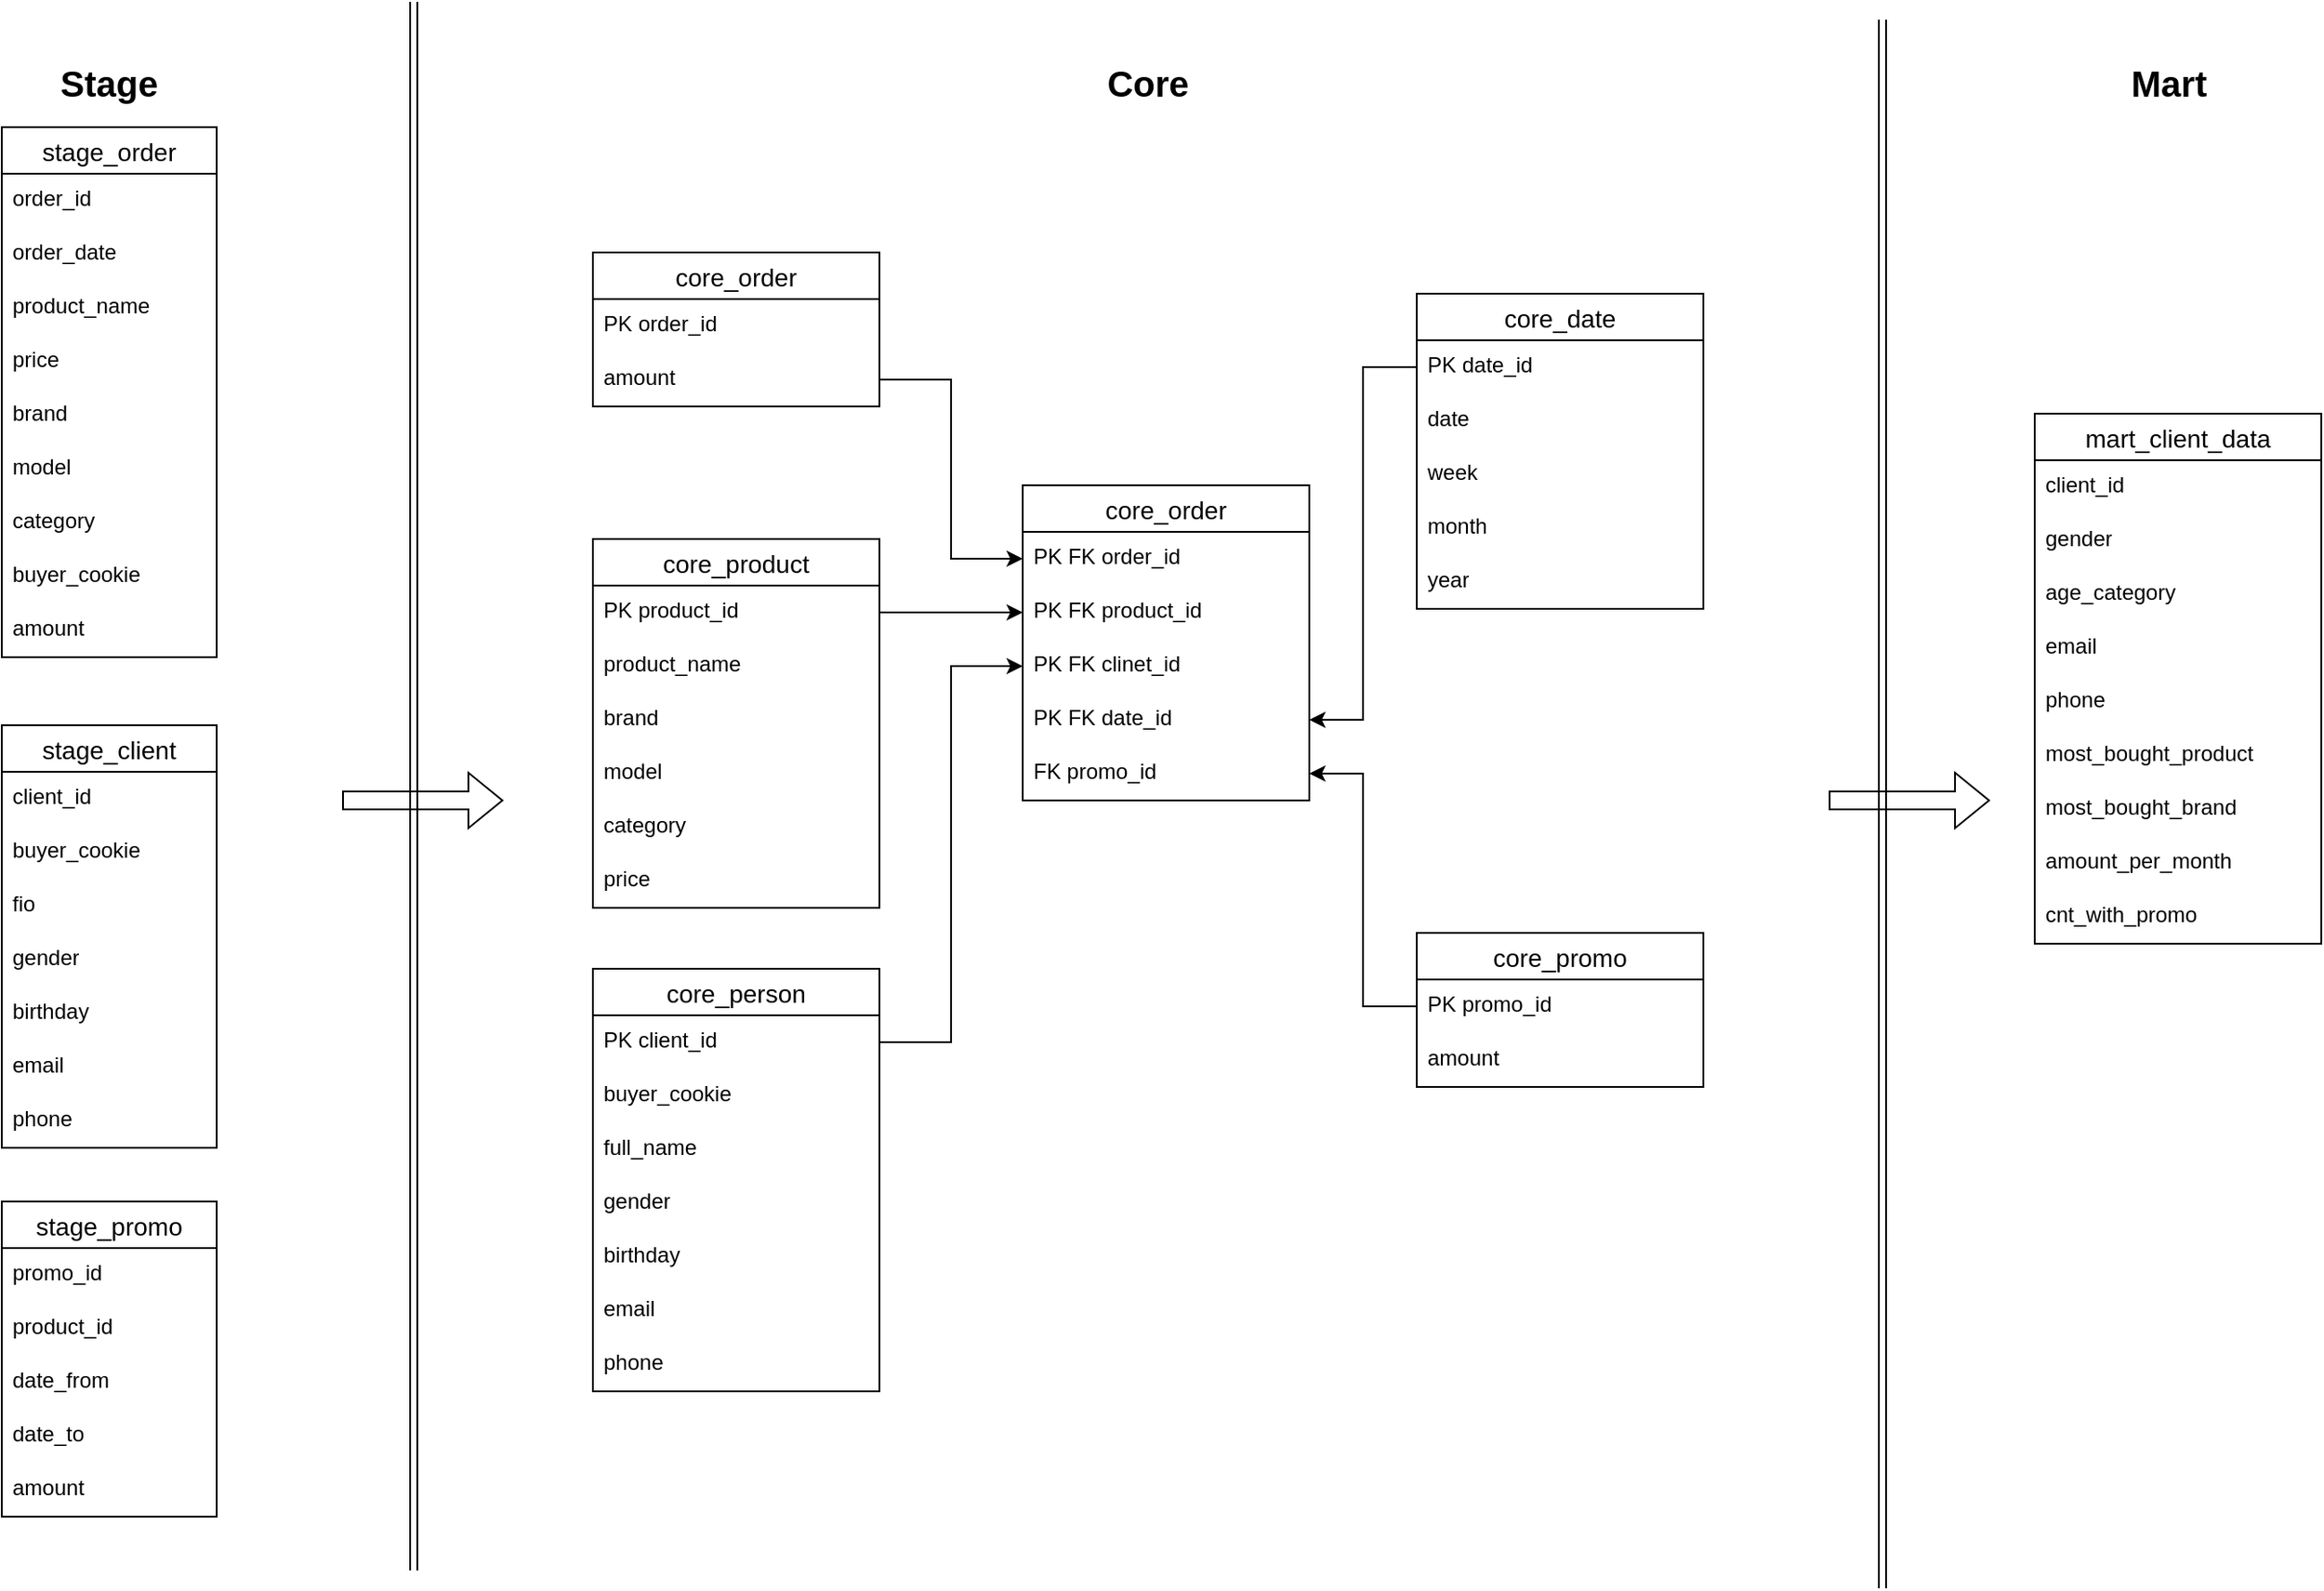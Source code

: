 <mxfile version="22.1.0" type="device">
  <diagram name="Страница — 1" id="pSCrf6b-88XFrD4fMcle">
    <mxGraphModel dx="1969" dy="971" grid="1" gridSize="10" guides="1" tooltips="1" connect="1" arrows="1" fold="1" page="1" pageScale="1" pageWidth="1654" pageHeight="2336" math="0" shadow="0">
      <root>
        <mxCell id="0" />
        <mxCell id="1" parent="0" />
        <mxCell id="5_4CusiNmeQ3dBbPsrmk-4" value="stage_order" style="swimlane;fontStyle=0;childLayout=stackLayout;horizontal=1;startSize=26;horizontalStack=0;resizeParent=1;resizeParentMax=0;resizeLast=0;collapsible=1;marginBottom=0;align=center;fontSize=14;" parent="1" vertex="1">
          <mxGeometry x="70" y="160" width="120" height="296" as="geometry">
            <mxRectangle x="70" y="160" width="120" height="70" as="alternateBounds" />
          </mxGeometry>
        </mxCell>
        <mxCell id="5_4CusiNmeQ3dBbPsrmk-5" value="order_id" style="text;strokeColor=none;fillColor=none;spacingLeft=4;spacingRight=4;overflow=hidden;rotatable=0;points=[[0,0.5],[1,0.5]];portConstraint=eastwest;fontSize=12;whiteSpace=wrap;html=1;" parent="5_4CusiNmeQ3dBbPsrmk-4" vertex="1">
          <mxGeometry y="26" width="120" height="30" as="geometry" />
        </mxCell>
        <mxCell id="5_4CusiNmeQ3dBbPsrmk-6" value="order_date" style="text;strokeColor=none;fillColor=none;spacingLeft=4;spacingRight=4;overflow=hidden;rotatable=0;points=[[0,0.5],[1,0.5]];portConstraint=eastwest;fontSize=12;whiteSpace=wrap;html=1;" parent="5_4CusiNmeQ3dBbPsrmk-4" vertex="1">
          <mxGeometry y="56" width="120" height="30" as="geometry" />
        </mxCell>
        <mxCell id="5_4CusiNmeQ3dBbPsrmk-7" value="product_name" style="text;strokeColor=none;fillColor=none;spacingLeft=4;spacingRight=4;overflow=hidden;rotatable=0;points=[[0,0.5],[1,0.5]];portConstraint=eastwest;fontSize=12;whiteSpace=wrap;html=1;" parent="5_4CusiNmeQ3dBbPsrmk-4" vertex="1">
          <mxGeometry y="86" width="120" height="30" as="geometry" />
        </mxCell>
        <mxCell id="5_4CusiNmeQ3dBbPsrmk-21" value="price" style="text;strokeColor=none;fillColor=none;spacingLeft=4;spacingRight=4;overflow=hidden;rotatable=0;points=[[0,0.5],[1,0.5]];portConstraint=eastwest;fontSize=12;whiteSpace=wrap;html=1;" parent="5_4CusiNmeQ3dBbPsrmk-4" vertex="1">
          <mxGeometry y="116" width="120" height="30" as="geometry" />
        </mxCell>
        <mxCell id="5_4CusiNmeQ3dBbPsrmk-23" value="brand" style="text;strokeColor=none;fillColor=none;spacingLeft=4;spacingRight=4;overflow=hidden;rotatable=0;points=[[0,0.5],[1,0.5]];portConstraint=eastwest;fontSize=12;whiteSpace=wrap;html=1;" parent="5_4CusiNmeQ3dBbPsrmk-4" vertex="1">
          <mxGeometry y="146" width="120" height="30" as="geometry" />
        </mxCell>
        <mxCell id="5_4CusiNmeQ3dBbPsrmk-24" value="model" style="text;strokeColor=none;fillColor=none;spacingLeft=4;spacingRight=4;overflow=hidden;rotatable=0;points=[[0,0.5],[1,0.5]];portConstraint=eastwest;fontSize=12;whiteSpace=wrap;html=1;" parent="5_4CusiNmeQ3dBbPsrmk-4" vertex="1">
          <mxGeometry y="176" width="120" height="30" as="geometry" />
        </mxCell>
        <mxCell id="5_4CusiNmeQ3dBbPsrmk-25" value="category" style="text;strokeColor=none;fillColor=none;spacingLeft=4;spacingRight=4;overflow=hidden;rotatable=0;points=[[0,0.5],[1,0.5]];portConstraint=eastwest;fontSize=12;whiteSpace=wrap;html=1;" parent="5_4CusiNmeQ3dBbPsrmk-4" vertex="1">
          <mxGeometry y="206" width="120" height="30" as="geometry" />
        </mxCell>
        <mxCell id="5_4CusiNmeQ3dBbPsrmk-26" value="buyer_cookie" style="text;strokeColor=none;fillColor=none;spacingLeft=4;spacingRight=4;overflow=hidden;rotatable=0;points=[[0,0.5],[1,0.5]];portConstraint=eastwest;fontSize=12;whiteSpace=wrap;html=1;" parent="5_4CusiNmeQ3dBbPsrmk-4" vertex="1">
          <mxGeometry y="236" width="120" height="30" as="geometry" />
        </mxCell>
        <mxCell id="5_4CusiNmeQ3dBbPsrmk-27" value="amount" style="text;strokeColor=none;fillColor=none;spacingLeft=4;spacingRight=4;overflow=hidden;rotatable=0;points=[[0,0.5],[1,0.5]];portConstraint=eastwest;fontSize=12;whiteSpace=wrap;html=1;" parent="5_4CusiNmeQ3dBbPsrmk-4" vertex="1">
          <mxGeometry y="266" width="120" height="30" as="geometry" />
        </mxCell>
        <mxCell id="5_4CusiNmeQ3dBbPsrmk-8" value="&lt;b&gt;&lt;font style=&quot;font-size: 20px;&quot;&gt;Stage&lt;/font&gt;&lt;/b&gt;" style="text;strokeColor=none;align=center;fillColor=none;html=1;verticalAlign=middle;whiteSpace=wrap;rounded=0;" parent="1" vertex="1">
          <mxGeometry x="100" y="120" width="60" height="30" as="geometry" />
        </mxCell>
        <mxCell id="5_4CusiNmeQ3dBbPsrmk-16" value="core_order" style="swimlane;fontStyle=0;childLayout=stackLayout;horizontal=1;startSize=26;horizontalStack=0;resizeParent=1;resizeParentMax=0;resizeLast=0;collapsible=1;marginBottom=0;align=center;fontSize=14;" parent="1" vertex="1">
          <mxGeometry x="400" y="230" width="160" height="86" as="geometry" />
        </mxCell>
        <mxCell id="5_4CusiNmeQ3dBbPsrmk-17" value="PK order_id" style="text;strokeColor=none;fillColor=none;spacingLeft=4;spacingRight=4;overflow=hidden;rotatable=0;points=[[0,0.5],[1,0.5]];portConstraint=eastwest;fontSize=12;whiteSpace=wrap;html=1;" parent="5_4CusiNmeQ3dBbPsrmk-16" vertex="1">
          <mxGeometry y="26" width="160" height="30" as="geometry" />
        </mxCell>
        <mxCell id="5_4CusiNmeQ3dBbPsrmk-18" value="amount" style="text;strokeColor=none;fillColor=none;spacingLeft=4;spacingRight=4;overflow=hidden;rotatable=0;points=[[0,0.5],[1,0.5]];portConstraint=eastwest;fontSize=12;whiteSpace=wrap;html=1;" parent="5_4CusiNmeQ3dBbPsrmk-16" vertex="1">
          <mxGeometry y="56" width="160" height="30" as="geometry" />
        </mxCell>
        <mxCell id="5_4CusiNmeQ3dBbPsrmk-28" value="stage_client" style="swimlane;fontStyle=0;childLayout=stackLayout;horizontal=1;startSize=26;horizontalStack=0;resizeParent=1;resizeParentMax=0;resizeLast=0;collapsible=1;marginBottom=0;align=center;fontSize=14;" parent="1" vertex="1">
          <mxGeometry x="70" y="494" width="120" height="236" as="geometry" />
        </mxCell>
        <mxCell id="5_4CusiNmeQ3dBbPsrmk-29" value="client_id" style="text;strokeColor=none;fillColor=none;spacingLeft=4;spacingRight=4;overflow=hidden;rotatable=0;points=[[0,0.5],[1,0.5]];portConstraint=eastwest;fontSize=12;whiteSpace=wrap;html=1;" parent="5_4CusiNmeQ3dBbPsrmk-28" vertex="1">
          <mxGeometry y="26" width="120" height="30" as="geometry" />
        </mxCell>
        <mxCell id="5_4CusiNmeQ3dBbPsrmk-30" value="buyer_cookie" style="text;strokeColor=none;fillColor=none;spacingLeft=4;spacingRight=4;overflow=hidden;rotatable=0;points=[[0,0.5],[1,0.5]];portConstraint=eastwest;fontSize=12;whiteSpace=wrap;html=1;" parent="5_4CusiNmeQ3dBbPsrmk-28" vertex="1">
          <mxGeometry y="56" width="120" height="30" as="geometry" />
        </mxCell>
        <mxCell id="5_4CusiNmeQ3dBbPsrmk-31" value="fio" style="text;strokeColor=none;fillColor=none;spacingLeft=4;spacingRight=4;overflow=hidden;rotatable=0;points=[[0,0.5],[1,0.5]];portConstraint=eastwest;fontSize=12;whiteSpace=wrap;html=1;" parent="5_4CusiNmeQ3dBbPsrmk-28" vertex="1">
          <mxGeometry y="86" width="120" height="30" as="geometry" />
        </mxCell>
        <mxCell id="5_4CusiNmeQ3dBbPsrmk-32" value="gender" style="text;strokeColor=none;fillColor=none;spacingLeft=4;spacingRight=4;overflow=hidden;rotatable=0;points=[[0,0.5],[1,0.5]];portConstraint=eastwest;fontSize=12;whiteSpace=wrap;html=1;" parent="5_4CusiNmeQ3dBbPsrmk-28" vertex="1">
          <mxGeometry y="116" width="120" height="30" as="geometry" />
        </mxCell>
        <mxCell id="5_4CusiNmeQ3dBbPsrmk-33" value="birthday" style="text;strokeColor=none;fillColor=none;spacingLeft=4;spacingRight=4;overflow=hidden;rotatable=0;points=[[0,0.5],[1,0.5]];portConstraint=eastwest;fontSize=12;whiteSpace=wrap;html=1;" parent="5_4CusiNmeQ3dBbPsrmk-28" vertex="1">
          <mxGeometry y="146" width="120" height="30" as="geometry" />
        </mxCell>
        <mxCell id="5_4CusiNmeQ3dBbPsrmk-34" value="email" style="text;strokeColor=none;fillColor=none;spacingLeft=4;spacingRight=4;overflow=hidden;rotatable=0;points=[[0,0.5],[1,0.5]];portConstraint=eastwest;fontSize=12;whiteSpace=wrap;html=1;" parent="5_4CusiNmeQ3dBbPsrmk-28" vertex="1">
          <mxGeometry y="176" width="120" height="30" as="geometry" />
        </mxCell>
        <mxCell id="5_4CusiNmeQ3dBbPsrmk-35" value="phone" style="text;strokeColor=none;fillColor=none;spacingLeft=4;spacingRight=4;overflow=hidden;rotatable=0;points=[[0,0.5],[1,0.5]];portConstraint=eastwest;fontSize=12;whiteSpace=wrap;html=1;" parent="5_4CusiNmeQ3dBbPsrmk-28" vertex="1">
          <mxGeometry y="206" width="120" height="30" as="geometry" />
        </mxCell>
        <mxCell id="5_4CusiNmeQ3dBbPsrmk-36" value="stage_promo" style="swimlane;fontStyle=0;childLayout=stackLayout;horizontal=1;startSize=26;horizontalStack=0;resizeParent=1;resizeParentMax=0;resizeLast=0;collapsible=1;marginBottom=0;align=center;fontSize=14;" parent="1" vertex="1">
          <mxGeometry x="70" y="760" width="120" height="176" as="geometry" />
        </mxCell>
        <mxCell id="5_4CusiNmeQ3dBbPsrmk-37" value="promo_id" style="text;strokeColor=none;fillColor=none;spacingLeft=4;spacingRight=4;overflow=hidden;rotatable=0;points=[[0,0.5],[1,0.5]];portConstraint=eastwest;fontSize=12;whiteSpace=wrap;html=1;" parent="5_4CusiNmeQ3dBbPsrmk-36" vertex="1">
          <mxGeometry y="26" width="120" height="30" as="geometry" />
        </mxCell>
        <mxCell id="5_4CusiNmeQ3dBbPsrmk-38" value="product_id" style="text;strokeColor=none;fillColor=none;spacingLeft=4;spacingRight=4;overflow=hidden;rotatable=0;points=[[0,0.5],[1,0.5]];portConstraint=eastwest;fontSize=12;whiteSpace=wrap;html=1;" parent="5_4CusiNmeQ3dBbPsrmk-36" vertex="1">
          <mxGeometry y="56" width="120" height="30" as="geometry" />
        </mxCell>
        <mxCell id="5_4CusiNmeQ3dBbPsrmk-39" value="date_from" style="text;strokeColor=none;fillColor=none;spacingLeft=4;spacingRight=4;overflow=hidden;rotatable=0;points=[[0,0.5],[1,0.5]];portConstraint=eastwest;fontSize=12;whiteSpace=wrap;html=1;" parent="5_4CusiNmeQ3dBbPsrmk-36" vertex="1">
          <mxGeometry y="86" width="120" height="30" as="geometry" />
        </mxCell>
        <mxCell id="5_4CusiNmeQ3dBbPsrmk-40" value="date_to" style="text;strokeColor=none;fillColor=none;spacingLeft=4;spacingRight=4;overflow=hidden;rotatable=0;points=[[0,0.5],[1,0.5]];portConstraint=eastwest;fontSize=12;whiteSpace=wrap;html=1;" parent="5_4CusiNmeQ3dBbPsrmk-36" vertex="1">
          <mxGeometry y="116" width="120" height="30" as="geometry" />
        </mxCell>
        <mxCell id="5_4CusiNmeQ3dBbPsrmk-41" value="amount" style="text;strokeColor=none;fillColor=none;spacingLeft=4;spacingRight=4;overflow=hidden;rotatable=0;points=[[0,0.5],[1,0.5]];portConstraint=eastwest;fontSize=12;whiteSpace=wrap;html=1;" parent="5_4CusiNmeQ3dBbPsrmk-36" vertex="1">
          <mxGeometry y="146" width="120" height="30" as="geometry" />
        </mxCell>
        <mxCell id="5_4CusiNmeQ3dBbPsrmk-42" value="&lt;b&gt;&lt;font style=&quot;font-size: 20px;&quot;&gt;Core&lt;/font&gt;&lt;/b&gt;" style="text;strokeColor=none;align=center;fillColor=none;html=1;verticalAlign=middle;whiteSpace=wrap;rounded=0;" parent="1" vertex="1">
          <mxGeometry x="680" y="120" width="60" height="30" as="geometry" />
        </mxCell>
        <mxCell id="5_4CusiNmeQ3dBbPsrmk-43" value="core_product" style="swimlane;fontStyle=0;childLayout=stackLayout;horizontal=1;startSize=26;horizontalStack=0;resizeParent=1;resizeParentMax=0;resizeLast=0;collapsible=1;marginBottom=0;align=center;fontSize=14;" parent="1" vertex="1">
          <mxGeometry x="400" y="390" width="160" height="206" as="geometry" />
        </mxCell>
        <mxCell id="5_4CusiNmeQ3dBbPsrmk-44" value="PK product_id" style="text;strokeColor=none;fillColor=none;spacingLeft=4;spacingRight=4;overflow=hidden;rotatable=0;points=[[0,0.5],[1,0.5]];portConstraint=eastwest;fontSize=12;whiteSpace=wrap;html=1;" parent="5_4CusiNmeQ3dBbPsrmk-43" vertex="1">
          <mxGeometry y="26" width="160" height="30" as="geometry" />
        </mxCell>
        <mxCell id="5_4CusiNmeQ3dBbPsrmk-45" value="product_name" style="text;strokeColor=none;fillColor=none;spacingLeft=4;spacingRight=4;overflow=hidden;rotatable=0;points=[[0,0.5],[1,0.5]];portConstraint=eastwest;fontSize=12;whiteSpace=wrap;html=1;" parent="5_4CusiNmeQ3dBbPsrmk-43" vertex="1">
          <mxGeometry y="56" width="160" height="30" as="geometry" />
        </mxCell>
        <mxCell id="5_4CusiNmeQ3dBbPsrmk-46" value="brand" style="text;strokeColor=none;fillColor=none;spacingLeft=4;spacingRight=4;overflow=hidden;rotatable=0;points=[[0,0.5],[1,0.5]];portConstraint=eastwest;fontSize=12;whiteSpace=wrap;html=1;" parent="5_4CusiNmeQ3dBbPsrmk-43" vertex="1">
          <mxGeometry y="86" width="160" height="30" as="geometry" />
        </mxCell>
        <mxCell id="5_4CusiNmeQ3dBbPsrmk-47" value="model" style="text;strokeColor=none;fillColor=none;spacingLeft=4;spacingRight=4;overflow=hidden;rotatable=0;points=[[0,0.5],[1,0.5]];portConstraint=eastwest;fontSize=12;whiteSpace=wrap;html=1;" parent="5_4CusiNmeQ3dBbPsrmk-43" vertex="1">
          <mxGeometry y="116" width="160" height="30" as="geometry" />
        </mxCell>
        <mxCell id="5_4CusiNmeQ3dBbPsrmk-48" value="category" style="text;strokeColor=none;fillColor=none;spacingLeft=4;spacingRight=4;overflow=hidden;rotatable=0;points=[[0,0.5],[1,0.5]];portConstraint=eastwest;fontSize=12;whiteSpace=wrap;html=1;" parent="5_4CusiNmeQ3dBbPsrmk-43" vertex="1">
          <mxGeometry y="146" width="160" height="30" as="geometry" />
        </mxCell>
        <mxCell id="5_4CusiNmeQ3dBbPsrmk-49" value="price" style="text;strokeColor=none;fillColor=none;spacingLeft=4;spacingRight=4;overflow=hidden;rotatable=0;points=[[0,0.5],[1,0.5]];portConstraint=eastwest;fontSize=12;whiteSpace=wrap;html=1;" parent="5_4CusiNmeQ3dBbPsrmk-43" vertex="1">
          <mxGeometry y="176" width="160" height="30" as="geometry" />
        </mxCell>
        <mxCell id="5_4CusiNmeQ3dBbPsrmk-50" value="core_person" style="swimlane;fontStyle=0;childLayout=stackLayout;horizontal=1;startSize=26;horizontalStack=0;resizeParent=1;resizeParentMax=0;resizeLast=0;collapsible=1;marginBottom=0;align=center;fontSize=14;" parent="1" vertex="1">
          <mxGeometry x="400" y="630" width="160" height="236" as="geometry" />
        </mxCell>
        <mxCell id="5_4CusiNmeQ3dBbPsrmk-51" value="PK client_id" style="text;strokeColor=none;fillColor=none;spacingLeft=4;spacingRight=4;overflow=hidden;rotatable=0;points=[[0,0.5],[1,0.5]];portConstraint=eastwest;fontSize=12;whiteSpace=wrap;html=1;" parent="5_4CusiNmeQ3dBbPsrmk-50" vertex="1">
          <mxGeometry y="26" width="160" height="30" as="geometry" />
        </mxCell>
        <mxCell id="5_4CusiNmeQ3dBbPsrmk-52" value="buyer_cookie" style="text;strokeColor=none;fillColor=none;spacingLeft=4;spacingRight=4;overflow=hidden;rotatable=0;points=[[0,0.5],[1,0.5]];portConstraint=eastwest;fontSize=12;whiteSpace=wrap;html=1;" parent="5_4CusiNmeQ3dBbPsrmk-50" vertex="1">
          <mxGeometry y="56" width="160" height="30" as="geometry" />
        </mxCell>
        <mxCell id="5_4CusiNmeQ3dBbPsrmk-53" value="full_name" style="text;strokeColor=none;fillColor=none;spacingLeft=4;spacingRight=4;overflow=hidden;rotatable=0;points=[[0,0.5],[1,0.5]];portConstraint=eastwest;fontSize=12;whiteSpace=wrap;html=1;" parent="5_4CusiNmeQ3dBbPsrmk-50" vertex="1">
          <mxGeometry y="86" width="160" height="30" as="geometry" />
        </mxCell>
        <mxCell id="5_4CusiNmeQ3dBbPsrmk-54" value="gender" style="text;strokeColor=none;fillColor=none;spacingLeft=4;spacingRight=4;overflow=hidden;rotatable=0;points=[[0,0.5],[1,0.5]];portConstraint=eastwest;fontSize=12;whiteSpace=wrap;html=1;" parent="5_4CusiNmeQ3dBbPsrmk-50" vertex="1">
          <mxGeometry y="116" width="160" height="30" as="geometry" />
        </mxCell>
        <mxCell id="5_4CusiNmeQ3dBbPsrmk-55" value="birthday" style="text;strokeColor=none;fillColor=none;spacingLeft=4;spacingRight=4;overflow=hidden;rotatable=0;points=[[0,0.5],[1,0.5]];portConstraint=eastwest;fontSize=12;whiteSpace=wrap;html=1;" parent="5_4CusiNmeQ3dBbPsrmk-50" vertex="1">
          <mxGeometry y="146" width="160" height="30" as="geometry" />
        </mxCell>
        <mxCell id="5_4CusiNmeQ3dBbPsrmk-56" value="email" style="text;strokeColor=none;fillColor=none;spacingLeft=4;spacingRight=4;overflow=hidden;rotatable=0;points=[[0,0.5],[1,0.5]];portConstraint=eastwest;fontSize=12;whiteSpace=wrap;html=1;" parent="5_4CusiNmeQ3dBbPsrmk-50" vertex="1">
          <mxGeometry y="176" width="160" height="30" as="geometry" />
        </mxCell>
        <mxCell id="5_4CusiNmeQ3dBbPsrmk-57" value="phone" style="text;strokeColor=none;fillColor=none;spacingLeft=4;spacingRight=4;overflow=hidden;rotatable=0;points=[[0,0.5],[1,0.5]];portConstraint=eastwest;fontSize=12;whiteSpace=wrap;html=1;" parent="5_4CusiNmeQ3dBbPsrmk-50" vertex="1">
          <mxGeometry y="206" width="160" height="30" as="geometry" />
        </mxCell>
        <mxCell id="5_4CusiNmeQ3dBbPsrmk-58" value="core_order" style="swimlane;fontStyle=0;childLayout=stackLayout;horizontal=1;startSize=26;horizontalStack=0;resizeParent=1;resizeParentMax=0;resizeLast=0;collapsible=1;marginBottom=0;align=center;fontSize=14;" parent="1" vertex="1">
          <mxGeometry x="640" y="360" width="160" height="176" as="geometry" />
        </mxCell>
        <mxCell id="5_4CusiNmeQ3dBbPsrmk-59" value="PK FK order_id" style="text;strokeColor=none;fillColor=none;spacingLeft=4;spacingRight=4;overflow=hidden;rotatable=0;points=[[0,0.5],[1,0.5]];portConstraint=eastwest;fontSize=12;whiteSpace=wrap;html=1;" parent="5_4CusiNmeQ3dBbPsrmk-58" vertex="1">
          <mxGeometry y="26" width="160" height="30" as="geometry" />
        </mxCell>
        <mxCell id="5_4CusiNmeQ3dBbPsrmk-60" value="PK FK product_id" style="text;strokeColor=none;fillColor=none;spacingLeft=4;spacingRight=4;overflow=hidden;rotatable=0;points=[[0,0.5],[1,0.5]];portConstraint=eastwest;fontSize=12;whiteSpace=wrap;html=1;" parent="5_4CusiNmeQ3dBbPsrmk-58" vertex="1">
          <mxGeometry y="56" width="160" height="30" as="geometry" />
        </mxCell>
        <mxCell id="5_4CusiNmeQ3dBbPsrmk-61" value="PK FK clinet_id" style="text;strokeColor=none;fillColor=none;spacingLeft=4;spacingRight=4;overflow=hidden;rotatable=0;points=[[0,0.5],[1,0.5]];portConstraint=eastwest;fontSize=12;whiteSpace=wrap;html=1;" parent="5_4CusiNmeQ3dBbPsrmk-58" vertex="1">
          <mxGeometry y="86" width="160" height="30" as="geometry" />
        </mxCell>
        <mxCell id="5_4CusiNmeQ3dBbPsrmk-62" value="PK FK date_id" style="text;strokeColor=none;fillColor=none;spacingLeft=4;spacingRight=4;overflow=hidden;rotatable=0;points=[[0,0.5],[1,0.5]];portConstraint=eastwest;fontSize=12;whiteSpace=wrap;html=1;" parent="5_4CusiNmeQ3dBbPsrmk-58" vertex="1">
          <mxGeometry y="116" width="160" height="30" as="geometry" />
        </mxCell>
        <mxCell id="5_4CusiNmeQ3dBbPsrmk-63" value="FK promo_id" style="text;strokeColor=none;fillColor=none;spacingLeft=4;spacingRight=4;overflow=hidden;rotatable=0;points=[[0,0.5],[1,0.5]];portConstraint=eastwest;fontSize=12;whiteSpace=wrap;html=1;" parent="5_4CusiNmeQ3dBbPsrmk-58" vertex="1">
          <mxGeometry y="146" width="160" height="30" as="geometry" />
        </mxCell>
        <mxCell id="5_4CusiNmeQ3dBbPsrmk-64" value="core_promo" style="swimlane;fontStyle=0;childLayout=stackLayout;horizontal=1;startSize=26;horizontalStack=0;resizeParent=1;resizeParentMax=0;resizeLast=0;collapsible=1;marginBottom=0;align=center;fontSize=14;" parent="1" vertex="1">
          <mxGeometry x="860" y="610" width="160" height="86" as="geometry" />
        </mxCell>
        <mxCell id="5_4CusiNmeQ3dBbPsrmk-65" value="PK promo_id" style="text;strokeColor=none;fillColor=none;spacingLeft=4;spacingRight=4;overflow=hidden;rotatable=0;points=[[0,0.5],[1,0.5]];portConstraint=eastwest;fontSize=12;whiteSpace=wrap;html=1;" parent="5_4CusiNmeQ3dBbPsrmk-64" vertex="1">
          <mxGeometry y="26" width="160" height="30" as="geometry" />
        </mxCell>
        <mxCell id="5_4CusiNmeQ3dBbPsrmk-66" value="amount" style="text;strokeColor=none;fillColor=none;spacingLeft=4;spacingRight=4;overflow=hidden;rotatable=0;points=[[0,0.5],[1,0.5]];portConstraint=eastwest;fontSize=12;whiteSpace=wrap;html=1;" parent="5_4CusiNmeQ3dBbPsrmk-64" vertex="1">
          <mxGeometry y="56" width="160" height="30" as="geometry" />
        </mxCell>
        <mxCell id="5_4CusiNmeQ3dBbPsrmk-68" value="core_date" style="swimlane;fontStyle=0;childLayout=stackLayout;horizontal=1;startSize=26;horizontalStack=0;resizeParent=1;resizeParentMax=0;resizeLast=0;collapsible=1;marginBottom=0;align=center;fontSize=14;" parent="1" vertex="1">
          <mxGeometry x="860" y="253" width="160" height="176" as="geometry" />
        </mxCell>
        <mxCell id="5_4CusiNmeQ3dBbPsrmk-69" value="PK date_id" style="text;strokeColor=none;fillColor=none;spacingLeft=4;spacingRight=4;overflow=hidden;rotatable=0;points=[[0,0.5],[1,0.5]];portConstraint=eastwest;fontSize=12;whiteSpace=wrap;html=1;" parent="5_4CusiNmeQ3dBbPsrmk-68" vertex="1">
          <mxGeometry y="26" width="160" height="30" as="geometry" />
        </mxCell>
        <mxCell id="5_4CusiNmeQ3dBbPsrmk-70" value="date" style="text;strokeColor=none;fillColor=none;spacingLeft=4;spacingRight=4;overflow=hidden;rotatable=0;points=[[0,0.5],[1,0.5]];portConstraint=eastwest;fontSize=12;whiteSpace=wrap;html=1;" parent="5_4CusiNmeQ3dBbPsrmk-68" vertex="1">
          <mxGeometry y="56" width="160" height="30" as="geometry" />
        </mxCell>
        <mxCell id="5_4CusiNmeQ3dBbPsrmk-71" value="week" style="text;strokeColor=none;fillColor=none;spacingLeft=4;spacingRight=4;overflow=hidden;rotatable=0;points=[[0,0.5],[1,0.5]];portConstraint=eastwest;fontSize=12;whiteSpace=wrap;html=1;" parent="5_4CusiNmeQ3dBbPsrmk-68" vertex="1">
          <mxGeometry y="86" width="160" height="30" as="geometry" />
        </mxCell>
        <mxCell id="5_4CusiNmeQ3dBbPsrmk-72" value="month" style="text;strokeColor=none;fillColor=none;spacingLeft=4;spacingRight=4;overflow=hidden;rotatable=0;points=[[0,0.5],[1,0.5]];portConstraint=eastwest;fontSize=12;whiteSpace=wrap;html=1;" parent="5_4CusiNmeQ3dBbPsrmk-68" vertex="1">
          <mxGeometry y="116" width="160" height="30" as="geometry" />
        </mxCell>
        <mxCell id="5_4CusiNmeQ3dBbPsrmk-73" value="year" style="text;strokeColor=none;fillColor=none;spacingLeft=4;spacingRight=4;overflow=hidden;rotatable=0;points=[[0,0.5],[1,0.5]];portConstraint=eastwest;fontSize=12;whiteSpace=wrap;html=1;" parent="5_4CusiNmeQ3dBbPsrmk-68" vertex="1">
          <mxGeometry y="146" width="160" height="30" as="geometry" />
        </mxCell>
        <mxCell id="5_4CusiNmeQ3dBbPsrmk-74" style="edgeStyle=orthogonalEdgeStyle;rounded=0;orthogonalLoop=1;jettySize=auto;html=1;exitX=1;exitY=0.5;exitDx=0;exitDy=0;" parent="1" source="5_4CusiNmeQ3dBbPsrmk-18" target="5_4CusiNmeQ3dBbPsrmk-59" edge="1">
          <mxGeometry relative="1" as="geometry" />
        </mxCell>
        <mxCell id="5_4CusiNmeQ3dBbPsrmk-75" style="edgeStyle=orthogonalEdgeStyle;rounded=0;orthogonalLoop=1;jettySize=auto;html=1;exitX=1;exitY=0.5;exitDx=0;exitDy=0;" parent="1" source="5_4CusiNmeQ3dBbPsrmk-44" target="5_4CusiNmeQ3dBbPsrmk-60" edge="1">
          <mxGeometry relative="1" as="geometry" />
        </mxCell>
        <mxCell id="5_4CusiNmeQ3dBbPsrmk-76" style="edgeStyle=orthogonalEdgeStyle;rounded=0;orthogonalLoop=1;jettySize=auto;html=1;exitX=1;exitY=0.5;exitDx=0;exitDy=0;" parent="1" source="5_4CusiNmeQ3dBbPsrmk-51" target="5_4CusiNmeQ3dBbPsrmk-61" edge="1">
          <mxGeometry relative="1" as="geometry" />
        </mxCell>
        <mxCell id="5_4CusiNmeQ3dBbPsrmk-77" style="edgeStyle=orthogonalEdgeStyle;rounded=0;orthogonalLoop=1;jettySize=auto;html=1;exitX=0;exitY=0.5;exitDx=0;exitDy=0;" parent="1" source="5_4CusiNmeQ3dBbPsrmk-69" target="5_4CusiNmeQ3dBbPsrmk-62" edge="1">
          <mxGeometry relative="1" as="geometry" />
        </mxCell>
        <mxCell id="5_4CusiNmeQ3dBbPsrmk-78" style="edgeStyle=orthogonalEdgeStyle;rounded=0;orthogonalLoop=1;jettySize=auto;html=1;exitX=0;exitY=0.5;exitDx=0;exitDy=0;" parent="1" source="5_4CusiNmeQ3dBbPsrmk-65" target="5_4CusiNmeQ3dBbPsrmk-63" edge="1">
          <mxGeometry relative="1" as="geometry" />
        </mxCell>
        <mxCell id="5_4CusiNmeQ3dBbPsrmk-79" value="&lt;b&gt;&lt;font style=&quot;font-size: 20px;&quot;&gt;Mart&lt;/font&gt;&lt;/b&gt;" style="text;strokeColor=none;align=center;fillColor=none;html=1;verticalAlign=middle;whiteSpace=wrap;rounded=0;" parent="1" vertex="1">
          <mxGeometry x="1250" y="120" width="60" height="30" as="geometry" />
        </mxCell>
        <mxCell id="5_4CusiNmeQ3dBbPsrmk-80" value="mart_client_data" style="swimlane;fontStyle=0;childLayout=stackLayout;horizontal=1;startSize=26;horizontalStack=0;resizeParent=1;resizeParentMax=0;resizeLast=0;collapsible=1;marginBottom=0;align=center;fontSize=14;" parent="1" vertex="1">
          <mxGeometry x="1205" y="320" width="160" height="296" as="geometry" />
        </mxCell>
        <mxCell id="5_4CusiNmeQ3dBbPsrmk-81" value="client_id" style="text;strokeColor=none;fillColor=none;spacingLeft=4;spacingRight=4;overflow=hidden;rotatable=0;points=[[0,0.5],[1,0.5]];portConstraint=eastwest;fontSize=12;whiteSpace=wrap;html=1;" parent="5_4CusiNmeQ3dBbPsrmk-80" vertex="1">
          <mxGeometry y="26" width="160" height="30" as="geometry" />
        </mxCell>
        <mxCell id="5_4CusiNmeQ3dBbPsrmk-82" value="gender" style="text;strokeColor=none;fillColor=none;spacingLeft=4;spacingRight=4;overflow=hidden;rotatable=0;points=[[0,0.5],[1,0.5]];portConstraint=eastwest;fontSize=12;whiteSpace=wrap;html=1;" parent="5_4CusiNmeQ3dBbPsrmk-80" vertex="1">
          <mxGeometry y="56" width="160" height="30" as="geometry" />
        </mxCell>
        <mxCell id="5_4CusiNmeQ3dBbPsrmk-83" value="age_category" style="text;strokeColor=none;fillColor=none;spacingLeft=4;spacingRight=4;overflow=hidden;rotatable=0;points=[[0,0.5],[1,0.5]];portConstraint=eastwest;fontSize=12;whiteSpace=wrap;html=1;" parent="5_4CusiNmeQ3dBbPsrmk-80" vertex="1">
          <mxGeometry y="86" width="160" height="30" as="geometry" />
        </mxCell>
        <mxCell id="5_4CusiNmeQ3dBbPsrmk-84" value="email" style="text;strokeColor=none;fillColor=none;spacingLeft=4;spacingRight=4;overflow=hidden;rotatable=0;points=[[0,0.5],[1,0.5]];portConstraint=eastwest;fontSize=12;whiteSpace=wrap;html=1;" parent="5_4CusiNmeQ3dBbPsrmk-80" vertex="1">
          <mxGeometry y="116" width="160" height="30" as="geometry" />
        </mxCell>
        <mxCell id="5_4CusiNmeQ3dBbPsrmk-85" value="phone" style="text;strokeColor=none;fillColor=none;spacingLeft=4;spacingRight=4;overflow=hidden;rotatable=0;points=[[0,0.5],[1,0.5]];portConstraint=eastwest;fontSize=12;whiteSpace=wrap;html=1;" parent="5_4CusiNmeQ3dBbPsrmk-80" vertex="1">
          <mxGeometry y="146" width="160" height="30" as="geometry" />
        </mxCell>
        <mxCell id="5_4CusiNmeQ3dBbPsrmk-86" value="most_bought_product" style="text;strokeColor=none;fillColor=none;spacingLeft=4;spacingRight=4;overflow=hidden;rotatable=0;points=[[0,0.5],[1,0.5]];portConstraint=eastwest;fontSize=12;whiteSpace=wrap;html=1;" parent="5_4CusiNmeQ3dBbPsrmk-80" vertex="1">
          <mxGeometry y="176" width="160" height="30" as="geometry" />
        </mxCell>
        <mxCell id="5_4CusiNmeQ3dBbPsrmk-87" value="most_bought_brand" style="text;strokeColor=none;fillColor=none;spacingLeft=4;spacingRight=4;overflow=hidden;rotatable=0;points=[[0,0.5],[1,0.5]];portConstraint=eastwest;fontSize=12;whiteSpace=wrap;html=1;" parent="5_4CusiNmeQ3dBbPsrmk-80" vertex="1">
          <mxGeometry y="206" width="160" height="30" as="geometry" />
        </mxCell>
        <mxCell id="5_4CusiNmeQ3dBbPsrmk-88" value="amount_per_month" style="text;strokeColor=none;fillColor=none;spacingLeft=4;spacingRight=4;overflow=hidden;rotatable=0;points=[[0,0.5],[1,0.5]];portConstraint=eastwest;fontSize=12;whiteSpace=wrap;html=1;" parent="5_4CusiNmeQ3dBbPsrmk-80" vertex="1">
          <mxGeometry y="236" width="160" height="30" as="geometry" />
        </mxCell>
        <mxCell id="5_4CusiNmeQ3dBbPsrmk-89" value="cnt_with_promo" style="text;strokeColor=none;fillColor=none;spacingLeft=4;spacingRight=4;overflow=hidden;rotatable=0;points=[[0,0.5],[1,0.5]];portConstraint=eastwest;fontSize=12;whiteSpace=wrap;html=1;" parent="5_4CusiNmeQ3dBbPsrmk-80" vertex="1">
          <mxGeometry y="266" width="160" height="30" as="geometry" />
        </mxCell>
        <mxCell id="5_4CusiNmeQ3dBbPsrmk-92" style="edgeStyle=orthogonalEdgeStyle;rounded=0;orthogonalLoop=1;jettySize=auto;html=1;exitX=0.5;exitY=1;exitDx=0;exitDy=0;" parent="1" edge="1">
          <mxGeometry relative="1" as="geometry">
            <mxPoint x="1285" y="750" as="sourcePoint" />
            <mxPoint x="1285" y="750" as="targetPoint" />
          </mxGeometry>
        </mxCell>
        <mxCell id="PtoEDsFMRd-G_YPlJsB7-1" value="" style="shape=link;html=1;rounded=0;" edge="1" parent="1">
          <mxGeometry width="100" relative="1" as="geometry">
            <mxPoint x="300" y="90" as="sourcePoint" />
            <mxPoint x="300" y="966" as="targetPoint" />
          </mxGeometry>
        </mxCell>
        <mxCell id="PtoEDsFMRd-G_YPlJsB7-2" value="" style="shape=link;html=1;rounded=0;" edge="1" parent="1">
          <mxGeometry width="100" relative="1" as="geometry">
            <mxPoint x="1120" y="100" as="sourcePoint" />
            <mxPoint x="1120" y="976" as="targetPoint" />
          </mxGeometry>
        </mxCell>
        <mxCell id="PtoEDsFMRd-G_YPlJsB7-3" value="" style="shape=flexArrow;endArrow=classic;html=1;rounded=0;" edge="1" parent="1">
          <mxGeometry width="50" height="50" relative="1" as="geometry">
            <mxPoint x="260" y="536" as="sourcePoint" />
            <mxPoint x="350" y="536" as="targetPoint" />
          </mxGeometry>
        </mxCell>
        <mxCell id="PtoEDsFMRd-G_YPlJsB7-4" value="" style="shape=flexArrow;endArrow=classic;html=1;rounded=0;" edge="1" parent="1">
          <mxGeometry width="50" height="50" relative="1" as="geometry">
            <mxPoint x="1090" y="536" as="sourcePoint" />
            <mxPoint x="1180" y="536" as="targetPoint" />
          </mxGeometry>
        </mxCell>
      </root>
    </mxGraphModel>
  </diagram>
</mxfile>
